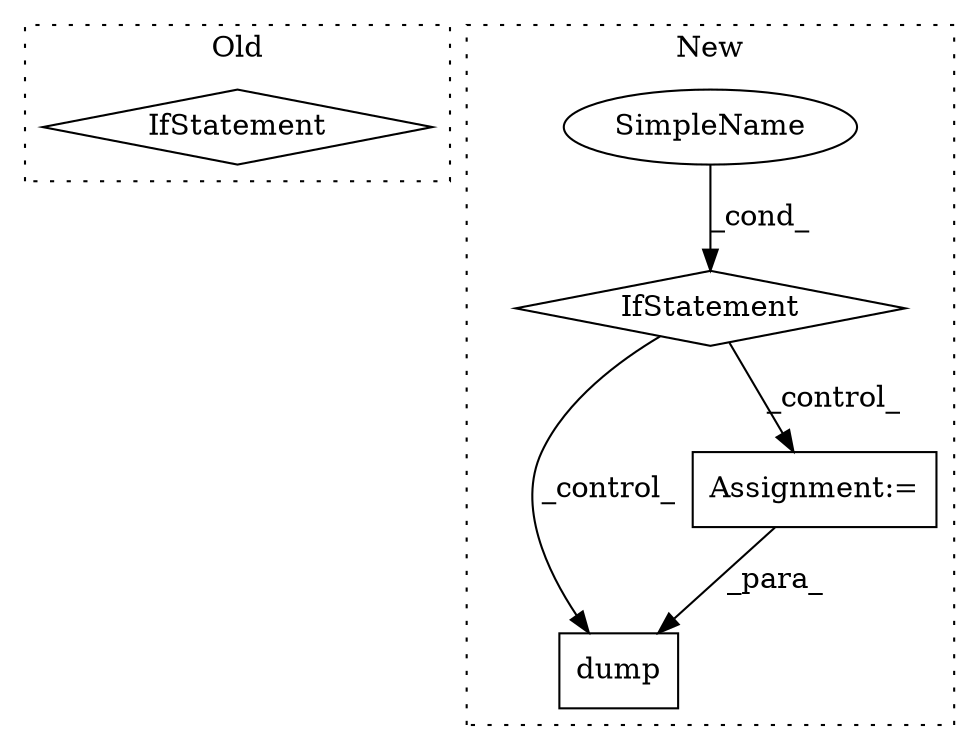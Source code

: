 digraph G {
subgraph cluster0 {
1 [label="IfStatement" a="25" s="3417,3438" l="4,2" shape="diamond"];
label = "Old";
style="dotted";
}
subgraph cluster1 {
2 [label="dump" a="32" s="5473,5534" l="5,1" shape="box"];
3 [label="Assignment:=" a="7" s="4952" l="1" shape="box"];
4 [label="SimpleName" a="42" s="4919" l="13" shape="ellipse"];
5 [label="IfStatement" a="25" s="4915,4932" l="4,2" shape="diamond"];
label = "New";
style="dotted";
}
3 -> 2 [label="_para_"];
4 -> 5 [label="_cond_"];
5 -> 3 [label="_control_"];
5 -> 2 [label="_control_"];
}
